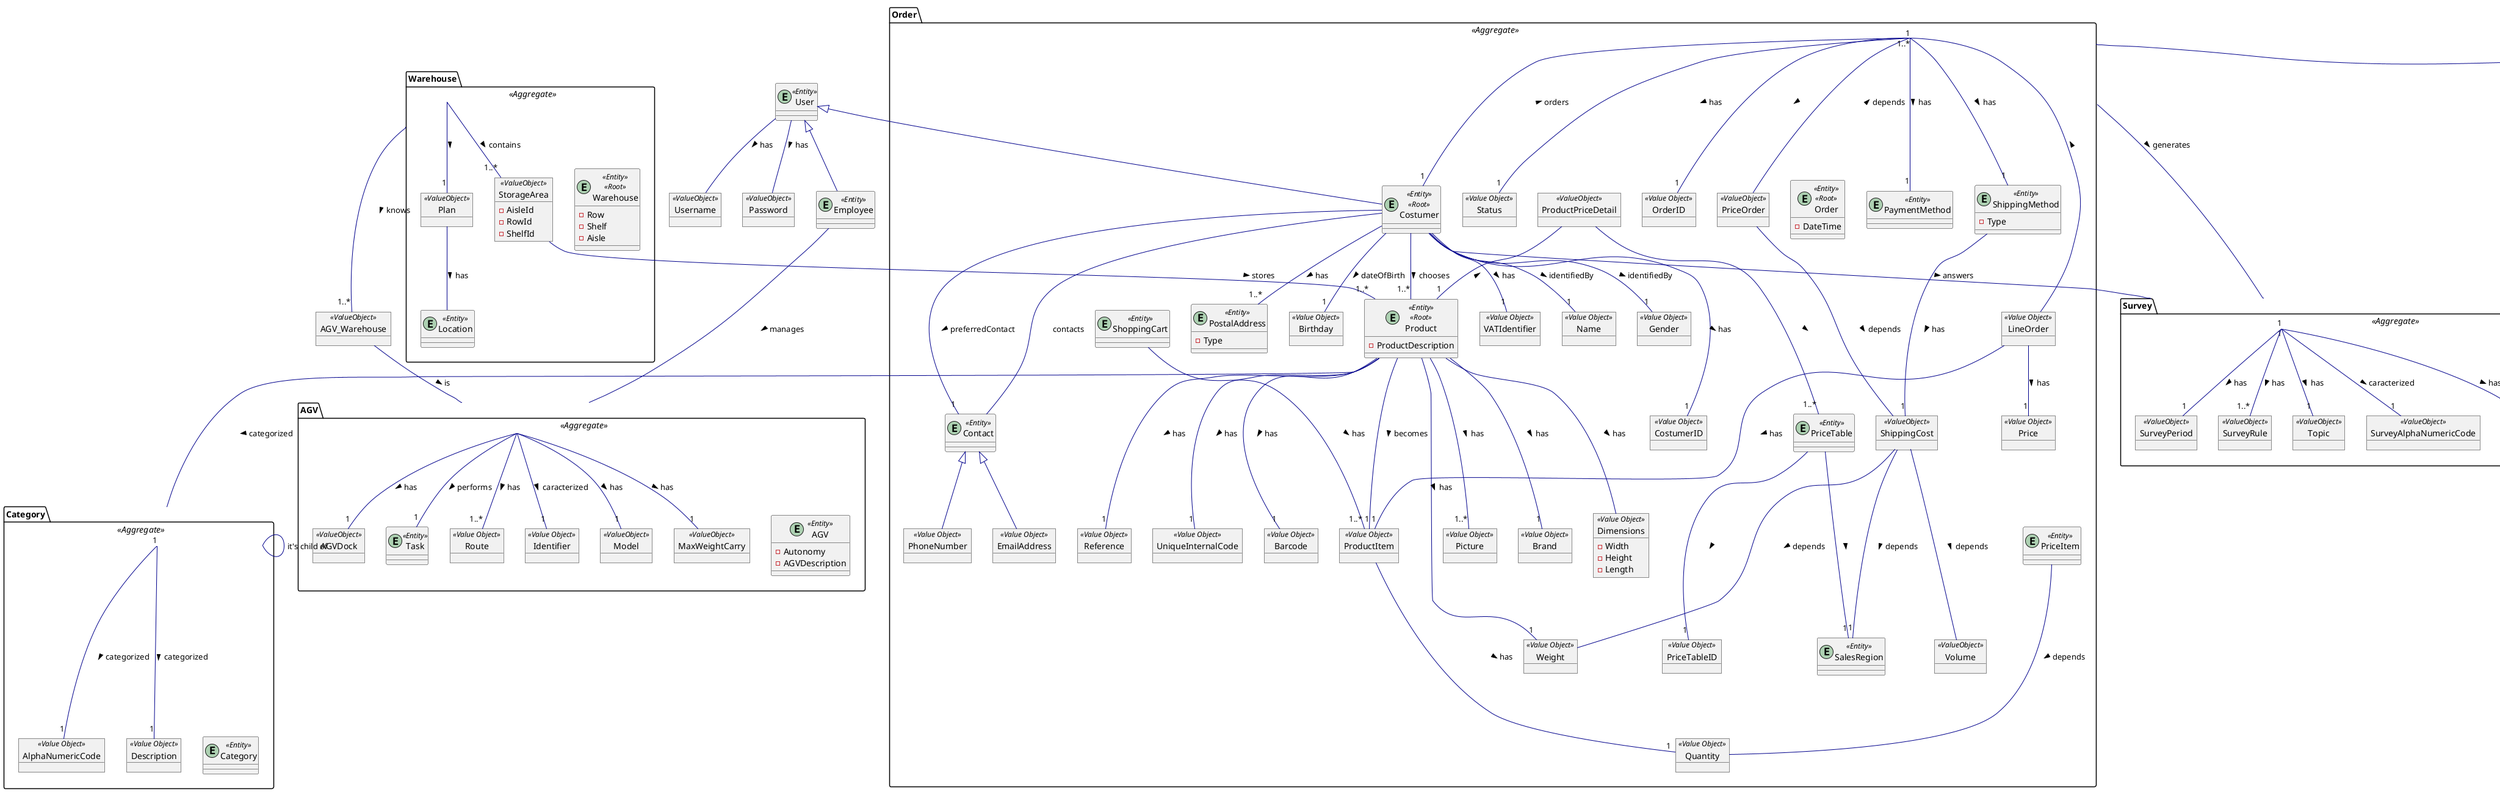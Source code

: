 @startuml
skinparam object {
ArrowColor DarkBlue
}

skinparam stereotypeCBackgroundColor LightBlue


package Category <<Aggregate>> {
    entity Category <<Entity>>

    object AlphaNumericCode <<Value Object>>

    object Description <<Value Object>>
}

/' OrderManagement '/
package Order <<Aggregate>>{

entity Product <<Entity>> <<Root>> {
- ProductDescription
}

object ProductPriceDetail <<ValueObject>>

object Price <<Value Object>>

object PriceOrder <<ValueObject>>

object Barcode <<Value Object>>

object Picture <<Value Object>>

object Brand <<Value Object>>

object ProductItem <<Value Object>>

object Quantity <<Value Object>>

entity PriceItem <<Entity>>

object Weight <<Value Object>>

object Dimensions <<Value Object>>{
- Width
- Height
- Length
}

object Reference <<Value Object>>

object UniqueInternalCode <<Value Object>>

entity Order <<Entity>> <<Root>>{
- DateTime
}

object LineOrder <<Value Object>>

object PriceTableID <<Value Object>>

entity PriceTable <<Entity>>

entity SalesRegion <<Entity>>

entity Costumer <<Entity>> <<Root>>

entity Contact <<Entity>>

object PhoneNumber <<Value Object>>

object EmailAddress <<Value Object>>

object Name <<Value Object>>

object Gender <<Value Object>>

    entity PostalAddress <<Entity>> {
    - Type
    }

object OrderID <<Value Object>>

entity ShoppingCart <<Entity>>

entity PaymentMethod <<Entity>>

object ShippingCost <<ValueObject>>

object Volume <<ValueObject>>

object CostumerID <<Value Object>>

object Birthday <<Value Object>>

object VATIdentifier <<Value Object>>

   entity ShippingMethod <<Entity>>{
    -Type
    }

     object Status <<Value Object>>
}

/' WarehouseManagement '/
 package Warehouse <<Aggregate>>{

 entity Warehouse <<Entity>> <<Root>>{
     -Row
     -Shelf
     -Aisle
     }

    object Plan <<ValueObject>>

    entity Location <<Entity>>

     object StorageArea <<ValueObject>> {
         -AisleId
         -RowId
         -ShelfId
         }

 }

 object AGV_Warehouse <<ValueObject>>

package AGV <<Aggregate>>{
 entity AGV <<Entity>>{
     -Autonomy
     -AGVDescription
     }

     object Route <<Value Object>>

     object Identifier <<Value Object>>

     object Model <<ValueObject>>

     object MaxWeightCarry <<ValueObject>>

     object AGVDock <<ValueObject>>

     entity Task <<Entity>>
}


/' Survey '/
package Survey <<Aggregate>>{

    Entity Survey <<Entity>> {
    }

object SurveyAlphaNumericCode <<ValueObject>>

object SurveyDescription <<ValueObject>>

object SurveyPeriod <<ValueObject>>

object SurveyRule <<ValueObject>>

object Topic <<ValueObject>>

}
object GeneralQuestions  <<ValueObject>>
/'Question'/
package Question <<Aggregate>>{
entity Question <<Entity>>

entity Answer <<Entity>>
object Type <<Value Object>>{
{Multiple Choice}
{Free Answer}
{Ordering}
}
}

entity Employee <<Entity>>

entity User <<Entity>>

object Username <<ValueObject>>

object Password <<ValueObject>>

/' Employee '/
Employee --- AGV : manages >

/' User '/
User -- Username : has >
User -- Password : has >
User <|-- Costumer
User <|-- Employee


/' Costumer '/
Costumer --- "1" CostumerID : has >
Costumer --- "1" Contact : preferredContact >
Costumer -- "1" Name : identifiedBy >
Costumer --  Contact : contacts
Costumer -- "1" Gender : identifiedBy >
Costumer -- "1..*" PostalAddress : has >
Costumer -- "1" Birthday : dateOfBirth >
Contact <|-- PhoneNumber
Contact <|-- EmailAddress
Costumer -- "1" Survey : answers >
Costumer -- "1" VATIdentifier : has >


/' Product '/
Product --- "1" Category: categorized >
Product --- "1..*" Picture: has >
Product --- "1" Barcode: has >
Product --- "1" Brand: has >
ProductPriceDetail -- "1" Product: <
ProductPriceDetail --- "1..*" PriceTable: >
PriceTable --- "1" PriceTableID: >
PriceTable --- "1" SalesRegion: >
Product --- "1" ProductItem: becomes >
ProductItem --- "1" Quantity: has >
Product --- "1" Reference: has >
Product --- "1" UniqueInternalCode: has >
PriceItem --- Quantity: depends >
Product --- Dimensions: has >



/' Category '/
Category --- "1" AlphaNumericCode  : categorized >
Category --- "1" Description  : categorized >
Category --- Category: it's child of


/' Warehouse '/
AGV -- "1..*" Route: has >
AGV -- "1" Identifier: caracterized >
AGV -- "1" Model: has >
Warehouse -- "1" Plan: >
AGV -- "1" MaxWeightCarry : has >
AGV -- "1" AGVDock : has >
AGV -- "1" Task : performs >
AGV_Warehouse -- AGV: is >
Warehouse -- "1..*" AGV_Warehouse: knows >
Plan -- Location: has >


/' Survey '/
Survey -- "1..*" SurveyRule: has >
Survey -- "1" SurveyDescription: has >
Survey -- "1" SurveyAlphaNumericCode: caracterized >
Survey -- "1" SurveyPeriod: has >
Survey -- "1" Topic: has >
Survey -- "1..*" GeneralQuestions: has >

Question -- Question: depends >


/' ShippingCost '/
ShippingCost --- Weight: depends >
ShippingCost --- Volume: depends >


/' Order '/
Order --- "1" OrderID : >
Order --- "1" DateTime : >
Order --- "1" Status : has >
Order --- "1" PaymentMethod : has >
Order --- "1" ShippingMethod : has >
Order --- "1" Survey : generates >
ShippingCost --- "1" SalesRegion: depends >
ShippingMethod--- "1" ShippingCost: has >
Product --- "1" Weight: has >
LineOrder -- "1" Price: has >
LineOrder --- "1" Order: >
LineOrder --- "1" ProductItem: has >
PriceOrder --- Order: depends >
PriceOrder --- ShippingCost: depends >


/'ShoppingCart '/
ShoppingCart --- "1..*" ProductItem: has >

/'  Question '/
Question --- "1..*" Answer: has >
Question --- "1" GeneralQuestions: is <
Answer --- "1" Type: has >



/' Joined Aggregates '/
Costumer "1" -- "1..*" Order: orders >
Costumer -- "1..*" Product: chooses >
Warehouse -- "1..*" StorageArea: contains >
StorageArea -- "1..*" Product: stores >
@enduml
